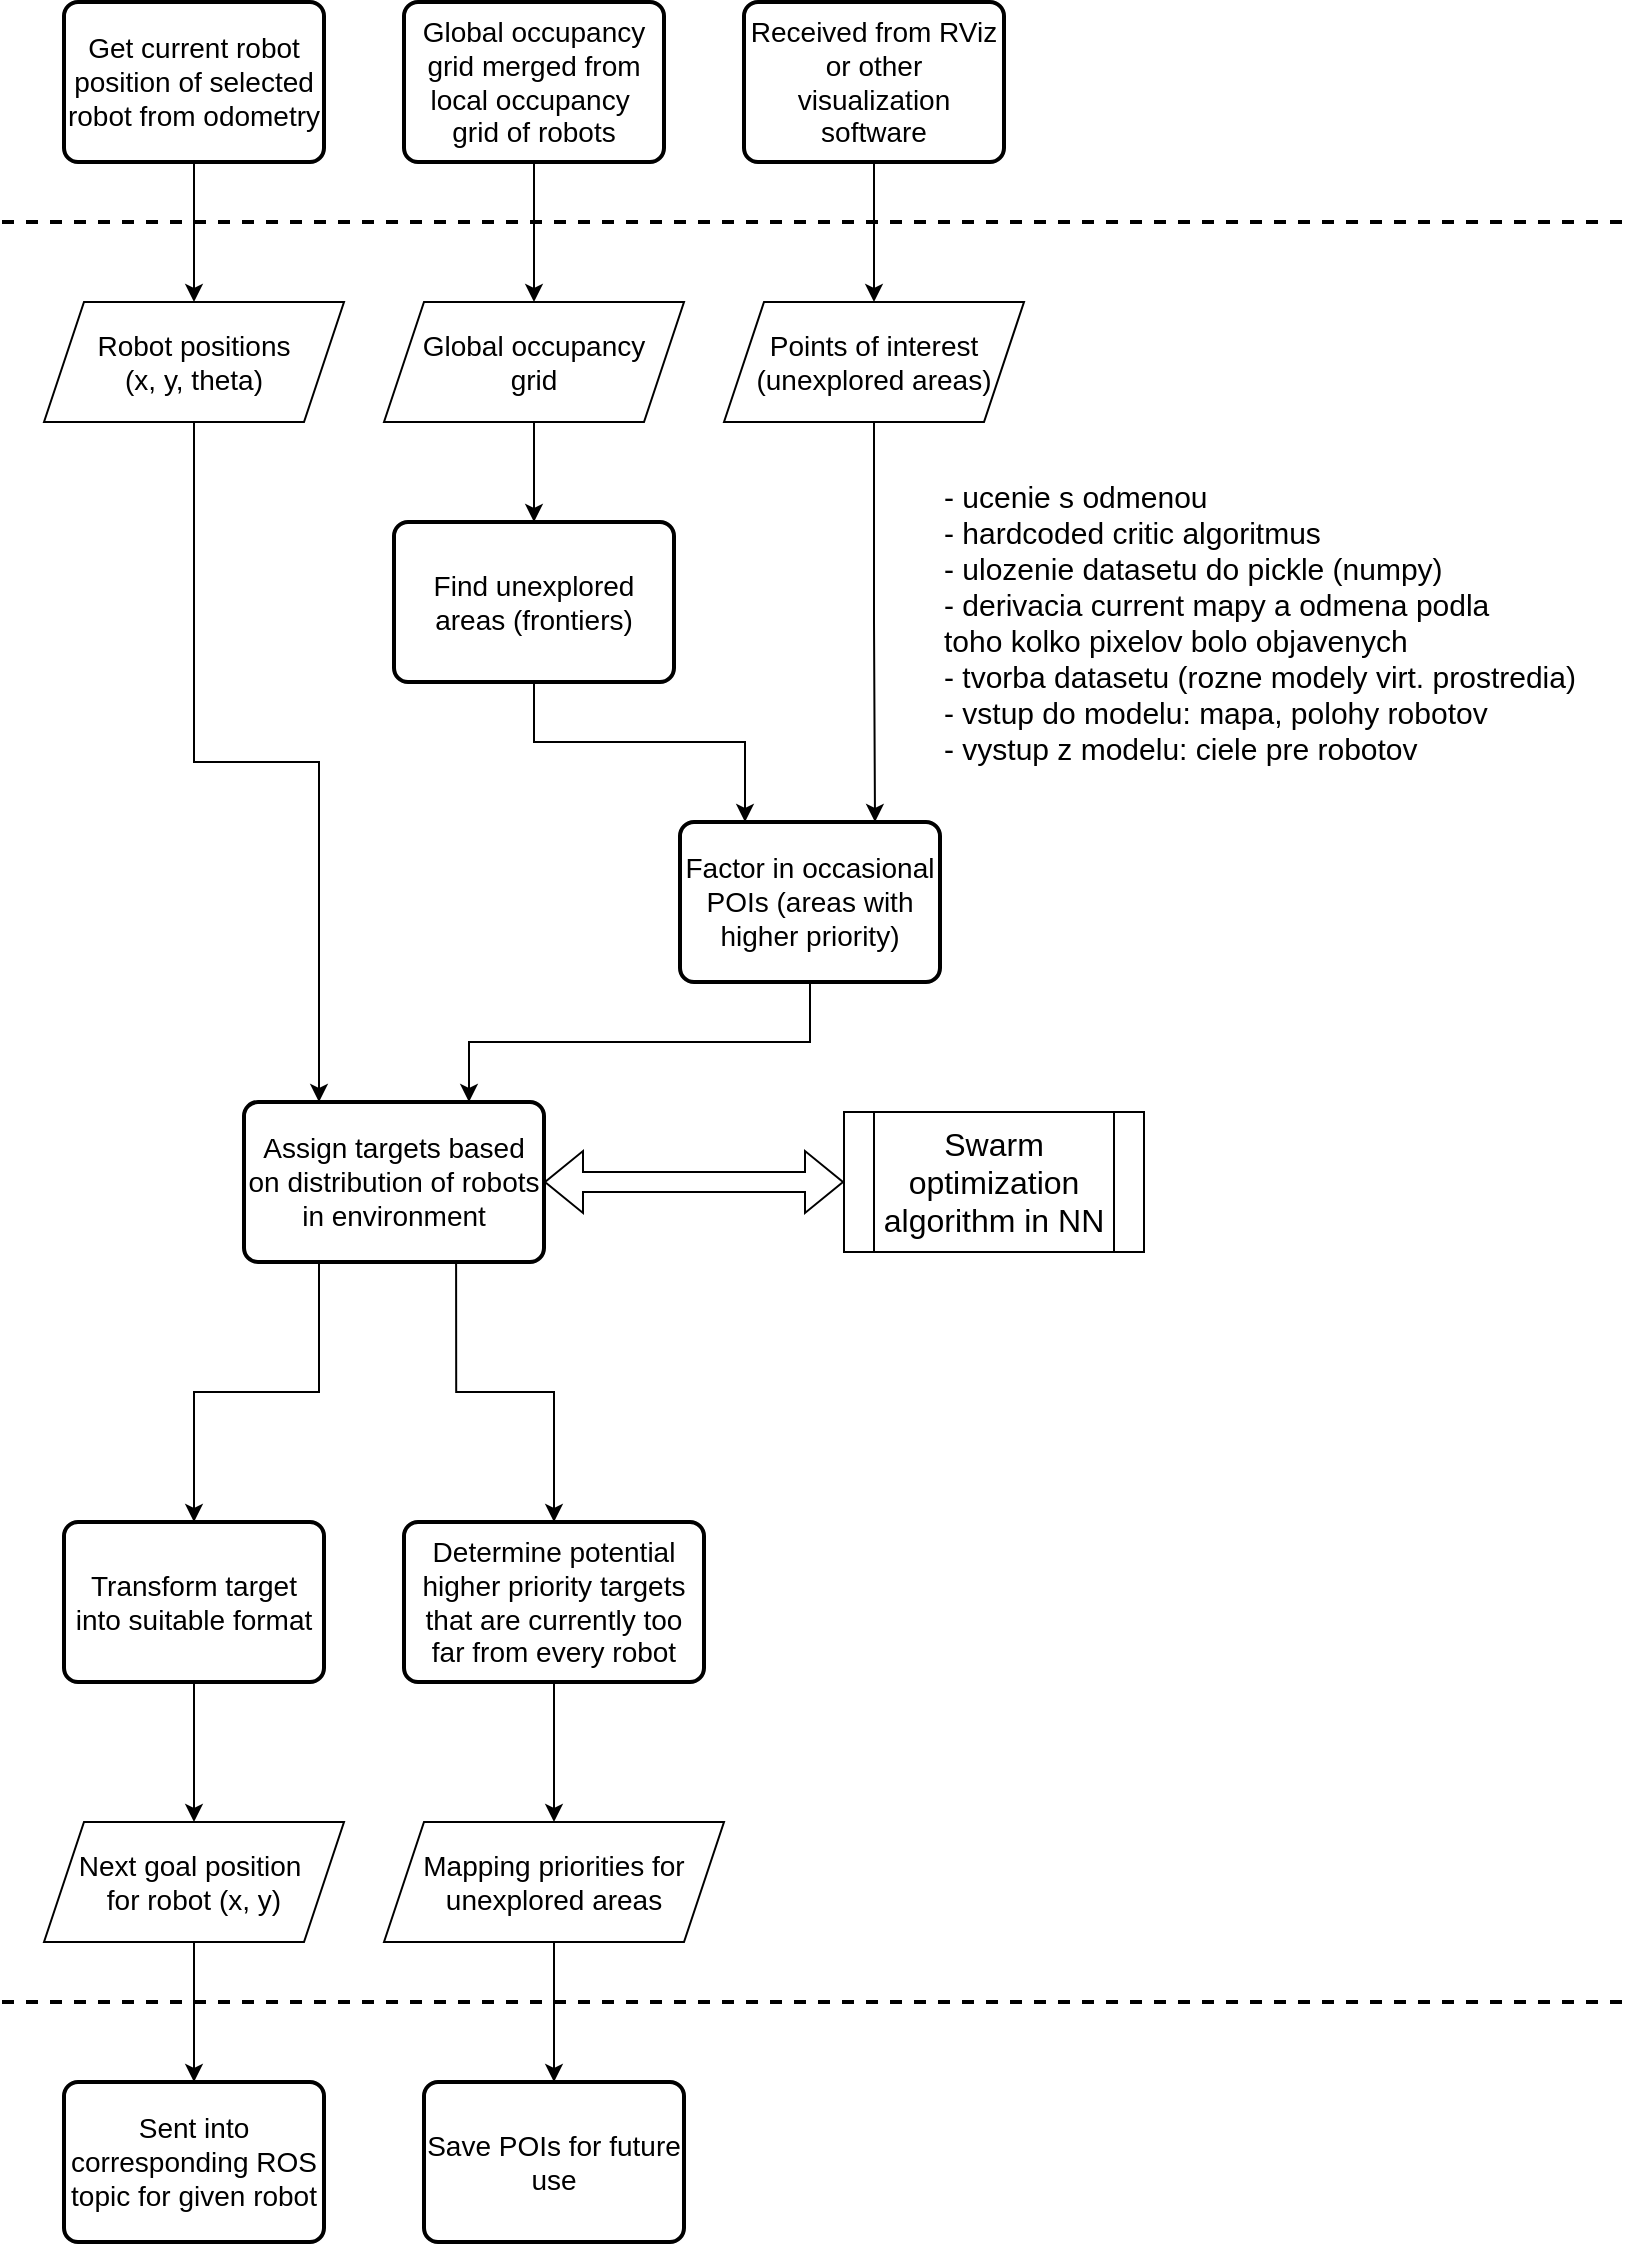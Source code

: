 <mxfile version="28.1.2">
  <diagram name="Page-1" id="RqcjGOTUUNw0BBsbkur-">
    <mxGraphModel dx="1351" dy="848" grid="1" gridSize="10" guides="1" tooltips="1" connect="1" arrows="1" fold="1" page="1" pageScale="1" pageWidth="827" pageHeight="1169" math="0" shadow="0">
      <root>
        <mxCell id="0" />
        <mxCell id="1" parent="0" />
        <mxCell id="9MRWpv_TvlSRi_-6uxEs-28" style="edgeStyle=orthogonalEdgeStyle;rounded=0;orthogonalLoop=1;jettySize=auto;html=1;entryX=0.25;entryY=0;entryDx=0;entryDy=0;" parent="1" source="9MRWpv_TvlSRi_-6uxEs-1" target="9MRWpv_TvlSRi_-6uxEs-26" edge="1">
          <mxGeometry relative="1" as="geometry" />
        </mxCell>
        <mxCell id="9MRWpv_TvlSRi_-6uxEs-1" value="&lt;div&gt;&lt;font style=&quot;font-size: 14px;&quot;&gt;Robot positions&lt;/font&gt;&lt;/div&gt;&lt;div&gt;&lt;font style=&quot;font-size: 14px;&quot;&gt;(x, y, theta)&lt;/font&gt;&lt;/div&gt;" style="shape=parallelogram;perimeter=parallelogramPerimeter;whiteSpace=wrap;html=1;fixedSize=1;" parent="1" vertex="1">
          <mxGeometry x="30" y="170" width="150" height="60" as="geometry" />
        </mxCell>
        <mxCell id="9MRWpv_TvlSRi_-6uxEs-21" style="edgeStyle=orthogonalEdgeStyle;rounded=0;orthogonalLoop=1;jettySize=auto;html=1;entryX=0.5;entryY=0;entryDx=0;entryDy=0;" parent="1" source="9MRWpv_TvlSRi_-6uxEs-2" target="9MRWpv_TvlSRi_-6uxEs-19" edge="1">
          <mxGeometry relative="1" as="geometry" />
        </mxCell>
        <mxCell id="9MRWpv_TvlSRi_-6uxEs-2" value="&lt;div&gt;&lt;font style=&quot;font-size: 14px;&quot;&gt;Global occupancy&lt;/font&gt;&lt;/div&gt;&lt;div&gt;&lt;font style=&quot;font-size: 14px;&quot;&gt;grid&lt;/font&gt;&lt;/div&gt;" style="shape=parallelogram;perimeter=parallelogramPerimeter;whiteSpace=wrap;html=1;fixedSize=1;" parent="1" vertex="1">
          <mxGeometry x="200" y="170" width="150" height="60" as="geometry" />
        </mxCell>
        <mxCell id="9MRWpv_TvlSRi_-6uxEs-27" style="edgeStyle=orthogonalEdgeStyle;rounded=0;orthogonalLoop=1;jettySize=auto;html=1;entryX=0.75;entryY=0;entryDx=0;entryDy=0;" parent="1" source="9MRWpv_TvlSRi_-6uxEs-3" target="9MRWpv_TvlSRi_-6uxEs-22" edge="1">
          <mxGeometry relative="1" as="geometry" />
        </mxCell>
        <mxCell id="9MRWpv_TvlSRi_-6uxEs-3" value="&lt;font style=&quot;font-size: 14px;&quot;&gt;Points of interest (unexplored areas)&lt;/font&gt;" style="shape=parallelogram;perimeter=parallelogramPerimeter;whiteSpace=wrap;html=1;fixedSize=1;" parent="1" vertex="1">
          <mxGeometry x="370" y="170" width="150" height="60" as="geometry" />
        </mxCell>
        <mxCell id="9MRWpv_TvlSRi_-6uxEs-16" value="" style="edgeStyle=orthogonalEdgeStyle;rounded=0;orthogonalLoop=1;jettySize=auto;html=1;" parent="1" source="9MRWpv_TvlSRi_-6uxEs-4" target="9MRWpv_TvlSRi_-6uxEs-15" edge="1">
          <mxGeometry relative="1" as="geometry" />
        </mxCell>
        <mxCell id="9MRWpv_TvlSRi_-6uxEs-4" value="&lt;div&gt;&lt;font style=&quot;font-size: 14px;&quot;&gt;Next goal position&amp;nbsp;&lt;/font&gt;&lt;/div&gt;&lt;div&gt;&lt;font style=&quot;font-size: 14px;&quot;&gt;for robot (x, y)&lt;/font&gt;&lt;/div&gt;" style="shape=parallelogram;perimeter=parallelogramPerimeter;whiteSpace=wrap;html=1;fixedSize=1;" parent="1" vertex="1">
          <mxGeometry x="30" y="930" width="150" height="60" as="geometry" />
        </mxCell>
        <mxCell id="9MRWpv_TvlSRi_-6uxEs-38" value="" style="edgeStyle=orthogonalEdgeStyle;rounded=0;orthogonalLoop=1;jettySize=auto;html=1;" parent="1" source="9MRWpv_TvlSRi_-6uxEs-5" target="9MRWpv_TvlSRi_-6uxEs-37" edge="1">
          <mxGeometry relative="1" as="geometry" />
        </mxCell>
        <mxCell id="9MRWpv_TvlSRi_-6uxEs-5" value="&lt;font style=&quot;font-size: 14px;&quot;&gt;Mapping priorities for unexplored areas&lt;/font&gt;" style="shape=parallelogram;perimeter=parallelogramPerimeter;whiteSpace=wrap;html=1;fixedSize=1;" parent="1" vertex="1">
          <mxGeometry x="200" y="930" width="170" height="60" as="geometry" />
        </mxCell>
        <mxCell id="9MRWpv_TvlSRi_-6uxEs-6" value="" style="endArrow=none;dashed=1;html=1;rounded=0;strokeWidth=2;" parent="1" edge="1">
          <mxGeometry width="50" height="50" relative="1" as="geometry">
            <mxPoint x="9" y="130" as="sourcePoint" />
            <mxPoint x="819" y="130" as="targetPoint" />
          </mxGeometry>
        </mxCell>
        <mxCell id="9MRWpv_TvlSRi_-6uxEs-9" style="edgeStyle=orthogonalEdgeStyle;rounded=0;orthogonalLoop=1;jettySize=auto;html=1;entryX=0.5;entryY=0;entryDx=0;entryDy=0;" parent="1" source="9MRWpv_TvlSRi_-6uxEs-7" target="9MRWpv_TvlSRi_-6uxEs-1" edge="1">
          <mxGeometry relative="1" as="geometry" />
        </mxCell>
        <mxCell id="9MRWpv_TvlSRi_-6uxEs-7" value="&lt;font style=&quot;font-size: 14px;&quot;&gt;Get current robot position of selected robot from odometry&lt;/font&gt;" style="rounded=1;whiteSpace=wrap;html=1;absoluteArcSize=1;arcSize=14;strokeWidth=2;" parent="1" vertex="1">
          <mxGeometry x="40" y="20" width="130" height="80" as="geometry" />
        </mxCell>
        <mxCell id="9MRWpv_TvlSRi_-6uxEs-11" value="" style="edgeStyle=orthogonalEdgeStyle;rounded=0;orthogonalLoop=1;jettySize=auto;html=1;" parent="1" source="9MRWpv_TvlSRi_-6uxEs-10" target="9MRWpv_TvlSRi_-6uxEs-2" edge="1">
          <mxGeometry relative="1" as="geometry" />
        </mxCell>
        <mxCell id="9MRWpv_TvlSRi_-6uxEs-10" value="&lt;div&gt;&lt;font style=&quot;font-size: 14px;&quot;&gt;Global occupancy grid merged from local occupancy&amp;nbsp;&lt;/font&gt;&lt;/div&gt;&lt;div&gt;&lt;font style=&quot;font-size: 14px;&quot;&gt;grid of robots&lt;/font&gt;&lt;/div&gt;" style="rounded=1;whiteSpace=wrap;html=1;absoluteArcSize=1;arcSize=14;strokeWidth=2;" parent="1" vertex="1">
          <mxGeometry x="210" y="20" width="130" height="80" as="geometry" />
        </mxCell>
        <mxCell id="9MRWpv_TvlSRi_-6uxEs-13" value="" style="edgeStyle=orthogonalEdgeStyle;rounded=0;orthogonalLoop=1;jettySize=auto;html=1;" parent="1" source="9MRWpv_TvlSRi_-6uxEs-12" target="9MRWpv_TvlSRi_-6uxEs-3" edge="1">
          <mxGeometry relative="1" as="geometry" />
        </mxCell>
        <mxCell id="9MRWpv_TvlSRi_-6uxEs-12" value="&lt;font style=&quot;font-size: 14px;&quot;&gt;Received from RViz or other visualization software&lt;/font&gt;" style="rounded=1;whiteSpace=wrap;html=1;absoluteArcSize=1;arcSize=14;strokeWidth=2;" parent="1" vertex="1">
          <mxGeometry x="380" y="20" width="130" height="80" as="geometry" />
        </mxCell>
        <mxCell id="9MRWpv_TvlSRi_-6uxEs-15" value="&lt;font style=&quot;font-size: 14px;&quot;&gt;Sent into corresponding ROS topic for given robot&lt;/font&gt;" style="rounded=1;whiteSpace=wrap;html=1;absoluteArcSize=1;arcSize=14;strokeWidth=2;" parent="1" vertex="1">
          <mxGeometry x="40" y="1060" width="130" height="80" as="geometry" />
        </mxCell>
        <mxCell id="9MRWpv_TvlSRi_-6uxEs-17" value="" style="endArrow=none;dashed=1;html=1;rounded=0;strokeWidth=2;" parent="1" edge="1">
          <mxGeometry width="50" height="50" relative="1" as="geometry">
            <mxPoint x="9" y="1020" as="sourcePoint" />
            <mxPoint x="819" y="1020" as="targetPoint" />
          </mxGeometry>
        </mxCell>
        <mxCell id="9MRWpv_TvlSRi_-6uxEs-23" style="edgeStyle=orthogonalEdgeStyle;rounded=0;orthogonalLoop=1;jettySize=auto;html=1;entryX=0.25;entryY=0;entryDx=0;entryDy=0;exitX=0.5;exitY=1;exitDx=0;exitDy=0;" parent="1" source="9MRWpv_TvlSRi_-6uxEs-19" target="9MRWpv_TvlSRi_-6uxEs-22" edge="1">
          <mxGeometry relative="1" as="geometry">
            <mxPoint x="180" y="450" as="targetPoint" />
            <Array as="points">
              <mxPoint x="275" y="390" />
              <mxPoint x="381" y="390" />
            </Array>
          </mxGeometry>
        </mxCell>
        <mxCell id="9MRWpv_TvlSRi_-6uxEs-19" value="&lt;font style=&quot;font-size: 14px;&quot;&gt;Find unexplored areas (frontiers)&lt;/font&gt;" style="rounded=1;whiteSpace=wrap;html=1;absoluteArcSize=1;arcSize=14;strokeWidth=2;" parent="1" vertex="1">
          <mxGeometry x="205" y="280" width="140" height="80" as="geometry" />
        </mxCell>
        <mxCell id="9MRWpv_TvlSRi_-6uxEs-30" style="edgeStyle=orthogonalEdgeStyle;rounded=0;orthogonalLoop=1;jettySize=auto;html=1;entryX=0.75;entryY=0;entryDx=0;entryDy=0;exitX=0.5;exitY=1;exitDx=0;exitDy=0;" parent="1" source="9MRWpv_TvlSRi_-6uxEs-22" target="9MRWpv_TvlSRi_-6uxEs-26" edge="1">
          <mxGeometry relative="1" as="geometry" />
        </mxCell>
        <mxCell id="9MRWpv_TvlSRi_-6uxEs-22" value="&lt;font style=&quot;font-size: 14px;&quot;&gt;Factor in occasional POIs (areas with higher priority)&lt;/font&gt;" style="rounded=1;whiteSpace=wrap;html=1;absoluteArcSize=1;arcSize=14;strokeWidth=2;" parent="1" vertex="1">
          <mxGeometry x="348" y="430" width="130" height="80" as="geometry" />
        </mxCell>
        <mxCell id="9MRWpv_TvlSRi_-6uxEs-36" style="edgeStyle=orthogonalEdgeStyle;rounded=0;orthogonalLoop=1;jettySize=auto;html=1;entryX=0.5;entryY=0;entryDx=0;entryDy=0;exitX=0.707;exitY=0.975;exitDx=0;exitDy=0;exitPerimeter=0;" parent="1" source="9MRWpv_TvlSRi_-6uxEs-26" target="9MRWpv_TvlSRi_-6uxEs-34" edge="1">
          <mxGeometry relative="1" as="geometry" />
        </mxCell>
        <mxCell id="9MRWpv_TvlSRi_-6uxEs-26" value="&lt;font style=&quot;font-size: 14px;&quot;&gt;Assign targets based on distribution of robots in environment&lt;/font&gt;" style="rounded=1;whiteSpace=wrap;html=1;absoluteArcSize=1;arcSize=14;strokeWidth=2;" parent="1" vertex="1">
          <mxGeometry x="130" y="570" width="150" height="80" as="geometry" />
        </mxCell>
        <mxCell id="9MRWpv_TvlSRi_-6uxEs-32" value="" style="edgeStyle=orthogonalEdgeStyle;rounded=0;orthogonalLoop=1;jettySize=auto;html=1;" parent="1" source="9MRWpv_TvlSRi_-6uxEs-31" target="9MRWpv_TvlSRi_-6uxEs-4" edge="1">
          <mxGeometry relative="1" as="geometry" />
        </mxCell>
        <mxCell id="9MRWpv_TvlSRi_-6uxEs-31" value="&lt;font style=&quot;font-size: 14px;&quot;&gt;Transform target into suitable format&lt;/font&gt;" style="rounded=1;whiteSpace=wrap;html=1;absoluteArcSize=1;arcSize=14;strokeWidth=2;" parent="1" vertex="1">
          <mxGeometry x="40" y="780" width="130" height="80" as="geometry" />
        </mxCell>
        <mxCell id="9MRWpv_TvlSRi_-6uxEs-33" style="edgeStyle=orthogonalEdgeStyle;rounded=0;orthogonalLoop=1;jettySize=auto;html=1;entryX=0.5;entryY=0;entryDx=0;entryDy=0;exitX=0.25;exitY=1;exitDx=0;exitDy=0;" parent="1" source="9MRWpv_TvlSRi_-6uxEs-26" target="9MRWpv_TvlSRi_-6uxEs-31" edge="1">
          <mxGeometry relative="1" as="geometry" />
        </mxCell>
        <mxCell id="9MRWpv_TvlSRi_-6uxEs-35" value="" style="edgeStyle=orthogonalEdgeStyle;rounded=0;orthogonalLoop=1;jettySize=auto;html=1;" parent="1" source="9MRWpv_TvlSRi_-6uxEs-34" target="9MRWpv_TvlSRi_-6uxEs-5" edge="1">
          <mxGeometry relative="1" as="geometry" />
        </mxCell>
        <mxCell id="9MRWpv_TvlSRi_-6uxEs-34" value="&lt;font style=&quot;font-size: 14px;&quot;&gt;Determine potential higher priority targets that are currently too far from every robot&lt;/font&gt;" style="rounded=1;whiteSpace=wrap;html=1;absoluteArcSize=1;arcSize=14;strokeWidth=2;" parent="1" vertex="1">
          <mxGeometry x="210" y="780" width="150" height="80" as="geometry" />
        </mxCell>
        <mxCell id="9MRWpv_TvlSRi_-6uxEs-37" value="&lt;font style=&quot;font-size: 14px;&quot;&gt;Save POIs for future use&lt;/font&gt;" style="rounded=1;whiteSpace=wrap;html=1;absoluteArcSize=1;arcSize=14;strokeWidth=2;" parent="1" vertex="1">
          <mxGeometry x="220" y="1060" width="130" height="80" as="geometry" />
        </mxCell>
        <mxCell id="9MRWpv_TvlSRi_-6uxEs-39" value="&lt;font style=&quot;font-size: 16px;&quot;&gt;Swarm optimization algorithm in NN&lt;/font&gt;" style="shape=process;whiteSpace=wrap;html=1;backgroundOutline=1;" parent="1" vertex="1">
          <mxGeometry x="430" y="575" width="150" height="70" as="geometry" />
        </mxCell>
        <mxCell id="9MRWpv_TvlSRi_-6uxEs-40" value="" style="shape=flexArrow;endArrow=classic;startArrow=classic;html=1;rounded=0;exitX=1;exitY=0.5;exitDx=0;exitDy=0;entryX=0;entryY=0.5;entryDx=0;entryDy=0;" parent="1" source="9MRWpv_TvlSRi_-6uxEs-26" target="9MRWpv_TvlSRi_-6uxEs-39" edge="1">
          <mxGeometry width="100" height="100" relative="1" as="geometry">
            <mxPoint x="500" y="800" as="sourcePoint" />
            <mxPoint x="600" y="700" as="targetPoint" />
          </mxGeometry>
        </mxCell>
        <mxCell id="x7fnYIcQCgcava1P8es8-1" value="&lt;font style=&quot;font-size: 15px;&quot;&gt;- ucenie s odmenou&lt;/font&gt;&lt;div&gt;&lt;font style=&quot;font-size: 15px;&quot;&gt;- hardcoded critic algoritmus&lt;/font&gt;&lt;/div&gt;&lt;div&gt;&lt;font style=&quot;font-size: 15px;&quot;&gt;- ulozenie datasetu do pickle (numpy)&lt;/font&gt;&lt;/div&gt;&lt;div style=&quot;&quot;&gt;&lt;font style=&quot;font-size: 15px;&quot;&gt;- derivacia current mapy a odmena podla&amp;nbsp;&lt;/font&gt;&lt;/div&gt;&lt;div style=&quot;&quot;&gt;&lt;font style=&quot;font-size: 15px;&quot;&gt;toho kolko pixelov bolo objavenych&lt;/font&gt;&lt;/div&gt;&lt;div style=&quot;&quot;&gt;&lt;font style=&quot;font-size: 15px;&quot;&gt;- tvorba datasetu (rozne modely virt. prostredia)&lt;/font&gt;&lt;/div&gt;&lt;div style=&quot;&quot;&gt;&lt;font style=&quot;font-size: 15px;&quot;&gt;- vstup do modelu: mapa, polohy robotov&lt;/font&gt;&lt;/div&gt;&lt;div style=&quot;&quot;&gt;&lt;font style=&quot;font-size: 15px;&quot;&gt;- vystup z modelu: ciele pre robotov&lt;/font&gt;&lt;/div&gt;" style="text;html=1;align=left;verticalAlign=middle;resizable=0;points=[];autosize=1;strokeColor=none;fillColor=none;" vertex="1" parent="1">
          <mxGeometry x="478" y="250" width="340" height="160" as="geometry" />
        </mxCell>
      </root>
    </mxGraphModel>
  </diagram>
</mxfile>
